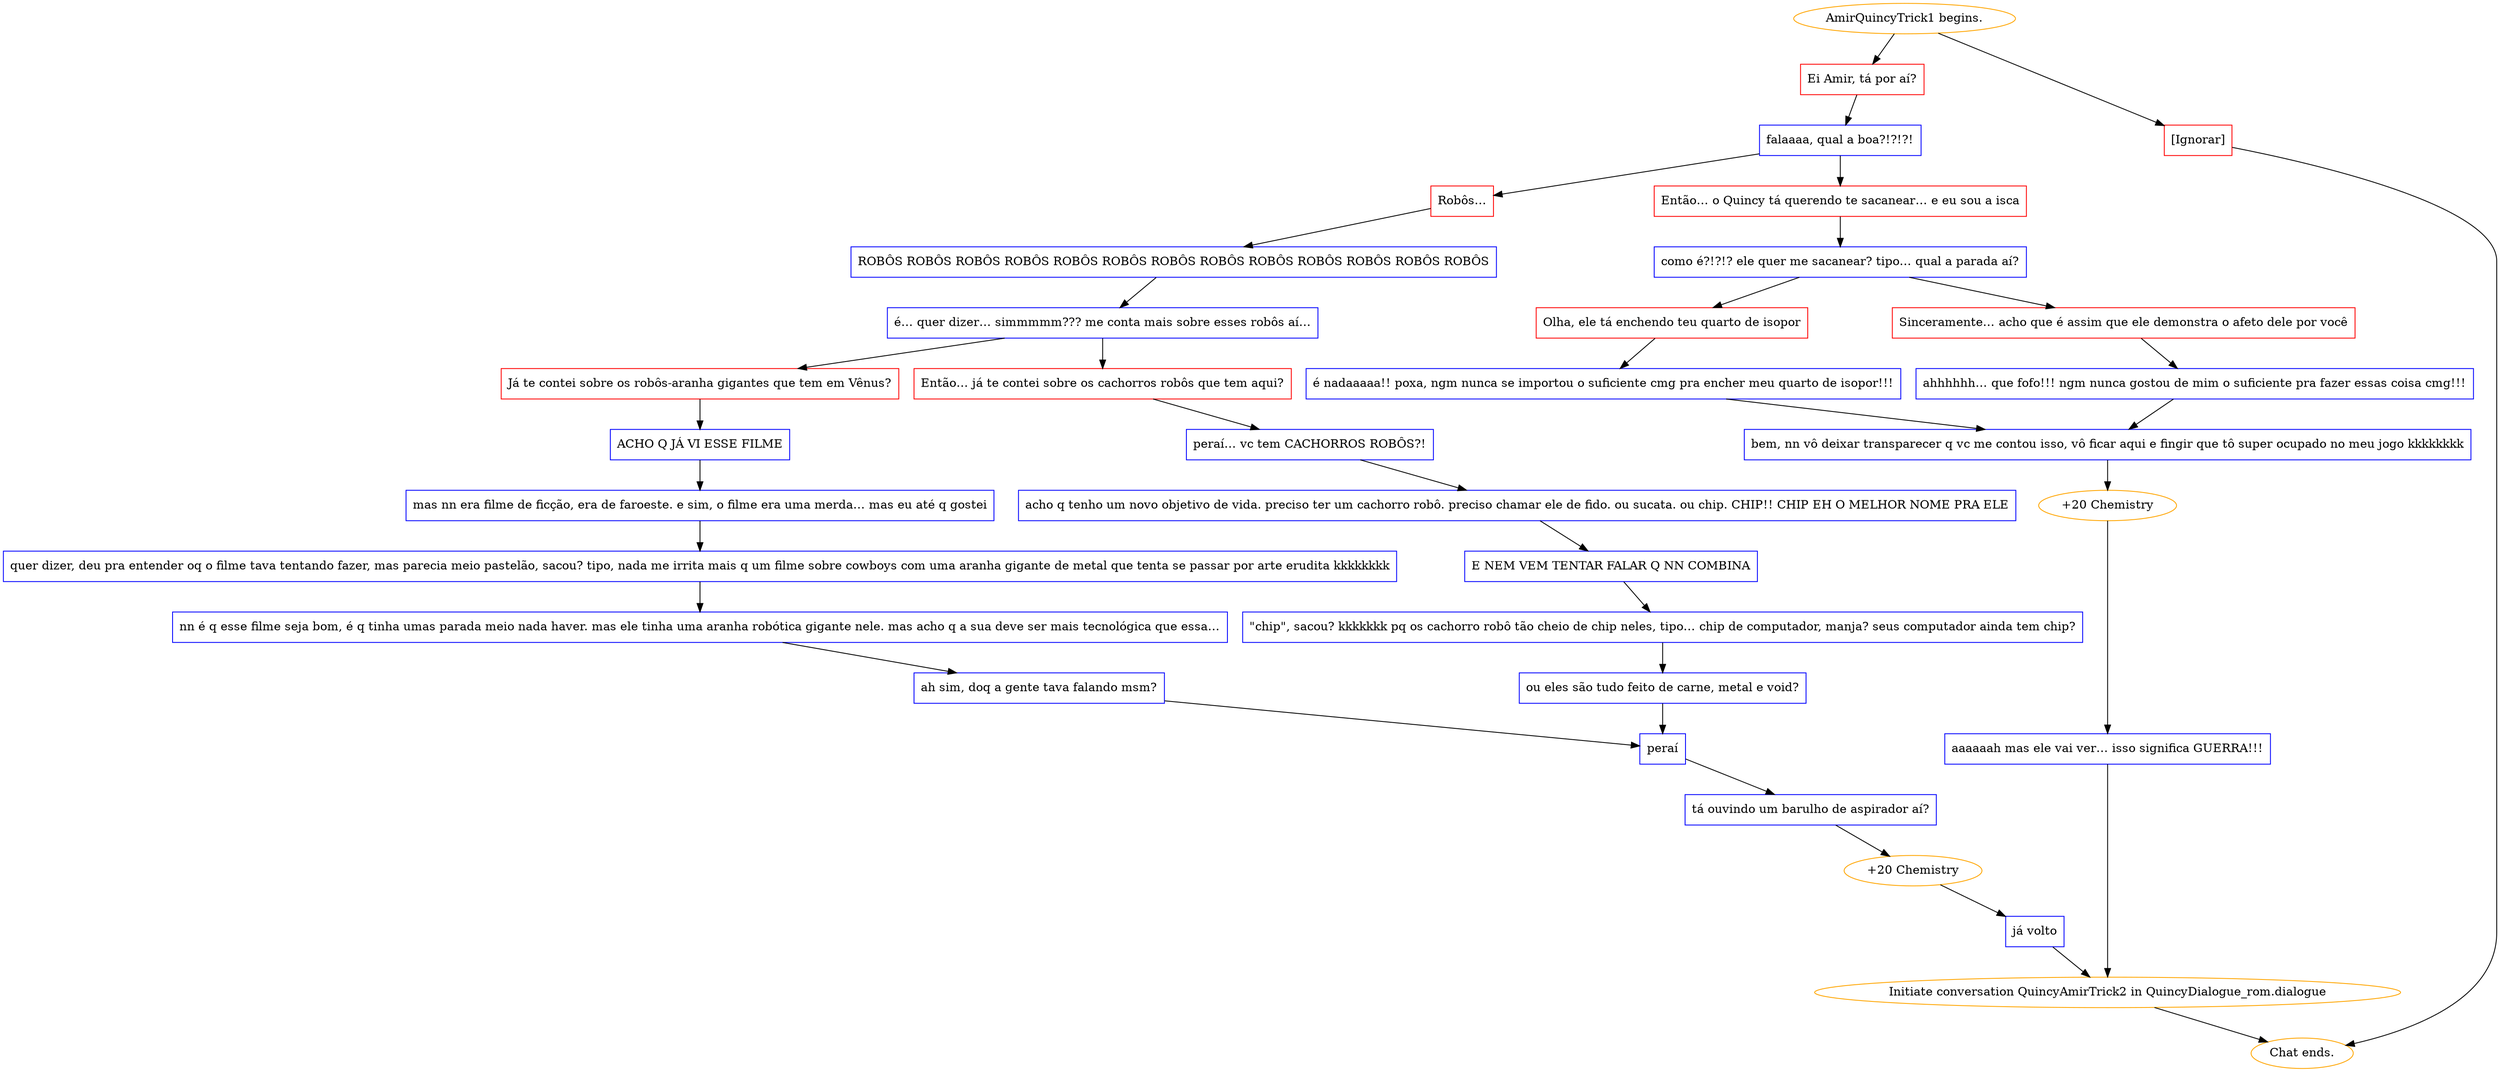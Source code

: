 digraph {
	"AmirQuincyTrick1 begins." [color=orange];
		"AmirQuincyTrick1 begins." -> j2180159666;
		"AmirQuincyTrick1 begins." -> j1678137900;
	j2180159666 [label="Ei Amir, tá por aí?",shape=box,color=red];
		j2180159666 -> j1851973846;
	j1678137900 [label="[Ignorar]",shape=box,color=red];
		j1678137900 -> "Chat ends.";
	j1851973846 [label="falaaaa, qual a boa?!?!?!",shape=box,color=blue];
		j1851973846 -> j1342750418;
		j1851973846 -> j1811765497;
	"Chat ends." [color=orange];
	j1342750418 [label="Robôs…",shape=box,color=red];
		j1342750418 -> j4019373554;
	j1811765497 [label="Então… o Quincy tá querendo te sacanear… e eu sou a isca",shape=box,color=red];
		j1811765497 -> j2329267028;
	j4019373554 [label="ROBÔS ROBÔS ROBÔS ROBÔS ROBÔS ROBÔS ROBÔS ROBÔS ROBÔS ROBÔS ROBÔS ROBÔS ROBÔS",shape=box,color=blue];
		j4019373554 -> j2695272767;
	j2329267028 [label="como é?!?!? ele quer me sacanear? tipo… qual a parada aí?",shape=box,color=blue];
		j2329267028 -> j776730138;
		j2329267028 -> j76234451;
	j2695272767 [label="é… quer dizer… simmmmm??? me conta mais sobre esses robôs aí…",shape=box,color=blue];
		j2695272767 -> j3081469521;
		j2695272767 -> j3736790967;
	j776730138 [label="Olha, ele tá enchendo teu quarto de isopor",shape=box,color=red];
		j776730138 -> j1127176554;
	j76234451 [label="Sinceramente… acho que é assim que ele demonstra o afeto dele por você",shape=box,color=red];
		j76234451 -> j2091087305;
	j3081469521 [label="Já te contei sobre os robôs-aranha gigantes que tem em Vênus?",shape=box,color=red];
		j3081469521 -> j1754393128;
	j3736790967 [label="Então… já te contei sobre os cachorros robôs que tem aqui?",shape=box,color=red];
		j3736790967 -> j3715552349;
	j1127176554 [label="é nadaaaaa!! poxa, ngm nunca se importou o suficiente cmg pra encher meu quarto de isopor!!!",shape=box,color=blue];
		j1127176554 -> j77888716;
	j2091087305 [label="ahhhhhh… que fofo!!! ngm nunca gostou de mim o suficiente pra fazer essas coisa cmg!!!",shape=box,color=blue];
		j2091087305 -> j77888716;
	j1754393128 [label="ACHO Q JÁ VI ESSE FILME",shape=box,color=blue];
		j1754393128 -> j1615939213;
	j3715552349 [label="peraí… vc tem CACHORROS ROBÔS?!",shape=box,color=blue];
		j3715552349 -> j1324195498;
	j77888716 [label="bem, nn vô deixar transparecer q vc me contou isso, vô ficar aqui e fingir que tô super ocupado no meu jogo kkkkkkkk",shape=box,color=blue];
		j77888716 -> j1434825873;
	j1615939213 [label="mas nn era filme de ficção, era de faroeste. e sim, o filme era uma merda… mas eu até q gostei",shape=box,color=blue];
		j1615939213 -> j3185368084;
	j1324195498 [label="acho q tenho um novo objetivo de vida. preciso ter um cachorro robô. preciso chamar ele de fido. ou sucata. ou chip. CHIP!! CHIP EH O MELHOR NOME PRA ELE",shape=box,color=blue];
		j1324195498 -> j1498585458;
	j1434825873 [label="+20 Chemistry",color=orange];
		j1434825873 -> j914500467;
	j3185368084 [label="quer dizer, deu pra entender oq o filme tava tentando fazer, mas parecia meio pastelão, sacou? tipo, nada me irrita mais q um filme sobre cowboys com uma aranha gigante de metal que tenta se passar por arte erudita kkkkkkkk",shape=box,color=blue];
		j3185368084 -> j1693235804;
	j1498585458 [label="E NEM VEM TENTAR FALAR Q NN COMBINA",shape=box,color=blue];
		j1498585458 -> j313518373;
	j914500467 [label="aaaaaah mas ele vai ver… isso significa GUERRA!!!",shape=box,color=blue];
		j914500467 -> "Initiate conversation QuincyAmirTrick2 in QuincyDialogue_rom.dialogue";
	j1693235804 [label="nn é q esse filme seja bom, é q tinha umas parada meio nada haver. mas ele tinha uma aranha robótica gigante nele. mas acho q a sua deve ser mais tecnológica que essa…",shape=box,color=blue];
		j1693235804 -> j2139418687;
	j313518373 [label="\"chip\", sacou? kkkkkkk pq os cachorro robô tão cheio de chip neles, tipo… chip de computador, manja? seus computador ainda tem chip?",shape=box,color=blue];
		j313518373 -> j1060158472;
	"Initiate conversation QuincyAmirTrick2 in QuincyDialogue_rom.dialogue" [label="Initiate conversation QuincyAmirTrick2 in QuincyDialogue_rom.dialogue",color=orange];
		"Initiate conversation QuincyAmirTrick2 in QuincyDialogue_rom.dialogue" -> "Chat ends.";
	j2139418687 [label="ah sim, doq a gente tava falando msm?",shape=box,color=blue];
		j2139418687 -> j3182843194;
	j1060158472 [label="ou eles são tudo feito de carne, metal e void?",shape=box,color=blue];
		j1060158472 -> j3182843194;
	j3182843194 [label="peraí",shape=box,color=blue];
		j3182843194 -> j4258067199;
	j4258067199 [label="tá ouvindo um barulho de aspirador aí?",shape=box,color=blue];
		j4258067199 -> j3376562895;
	j3376562895 [label="+20 Chemistry",color=orange];
		j3376562895 -> j2776166725;
	j2776166725 [label="já volto",shape=box,color=blue];
		j2776166725 -> "Initiate conversation QuincyAmirTrick2 in QuincyDialogue_rom.dialogue";
}